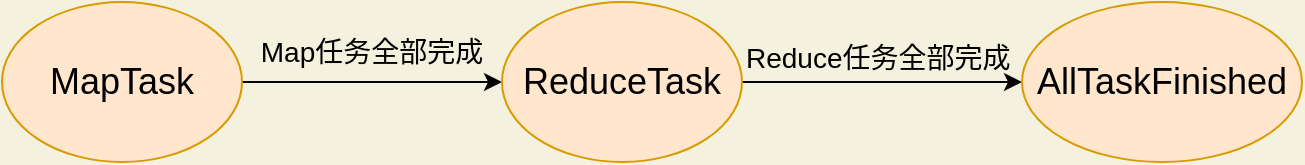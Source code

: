 <mxfile version="20.8.22" type="github"><diagram id="q-7PsiMm7Glh7ckRHqH4" name="Page-1"><mxGraphModel dx="1050" dy="493" grid="1" gridSize="10" guides="1" tooltips="1" connect="1" arrows="1" fold="1" page="1" pageScale="1" pageWidth="850" pageHeight="1100" background="#F4F1DE" math="0" shadow="0"><root><mxCell id="0"/><mxCell id="1" parent="0"/><mxCell id="etjuAYB1iHOg5vf0_o8F-4" value="" style="edgeStyle=orthogonalEdgeStyle;rounded=0;orthogonalLoop=1;jettySize=auto;html=1;" edge="1" parent="1" source="etjuAYB1iHOg5vf0_o8F-1" target="etjuAYB1iHOg5vf0_o8F-2"><mxGeometry relative="1" as="geometry"/></mxCell><mxCell id="etjuAYB1iHOg5vf0_o8F-1" value="&lt;font style=&quot;font-size: 18px;&quot;&gt;MapTask&lt;/font&gt;" style="ellipse;whiteSpace=wrap;html=1;fillColor=#ffe6cc;strokeColor=#d79b00;" vertex="1" parent="1"><mxGeometry x="90" y="220" width="120" height="80" as="geometry"/></mxCell><mxCell id="etjuAYB1iHOg5vf0_o8F-7" value="" style="edgeStyle=orthogonalEdgeStyle;rounded=0;orthogonalLoop=1;jettySize=auto;html=1;" edge="1" parent="1" source="etjuAYB1iHOg5vf0_o8F-2" target="etjuAYB1iHOg5vf0_o8F-6"><mxGeometry relative="1" as="geometry"/></mxCell><mxCell id="etjuAYB1iHOg5vf0_o8F-2" value="&lt;font style=&quot;font-size: 18px;&quot;&gt;ReduceTask&lt;/font&gt;" style="ellipse;whiteSpace=wrap;html=1;fillColor=#ffe6cc;strokeColor=#d79b00;" vertex="1" parent="1"><mxGeometry x="340" y="220" width="120" height="80" as="geometry"/></mxCell><mxCell id="etjuAYB1iHOg5vf0_o8F-6" value="&lt;font style=&quot;font-size: 18px;&quot;&gt;AllTaskFinished&lt;/font&gt;" style="ellipse;whiteSpace=wrap;html=1;fillColor=#ffe6cc;strokeColor=#d79b00;" vertex="1" parent="1"><mxGeometry x="600" y="220" width="140" height="80" as="geometry"/></mxCell><mxCell id="etjuAYB1iHOg5vf0_o8F-9" value="Map任务全部完成" style="text;html=1;strokeColor=none;fillColor=none;align=center;verticalAlign=middle;whiteSpace=wrap;rounded=0;fontSize=14;" vertex="1" parent="1"><mxGeometry x="210" y="230" width="130" height="30" as="geometry"/></mxCell><mxCell id="etjuAYB1iHOg5vf0_o8F-10" value="&lt;div style=&quot;text-align: center;&quot;&gt;&lt;span style=&quot;background-color: initial; font-size: 14px;&quot;&gt;Reduce任务全部完成&lt;/span&gt;&lt;/div&gt;" style="text;whiteSpace=wrap;html=1;fontSize=18;" vertex="1" parent="1"><mxGeometry x="460" y="230" width="140" height="50" as="geometry"/></mxCell></root></mxGraphModel></diagram></mxfile>